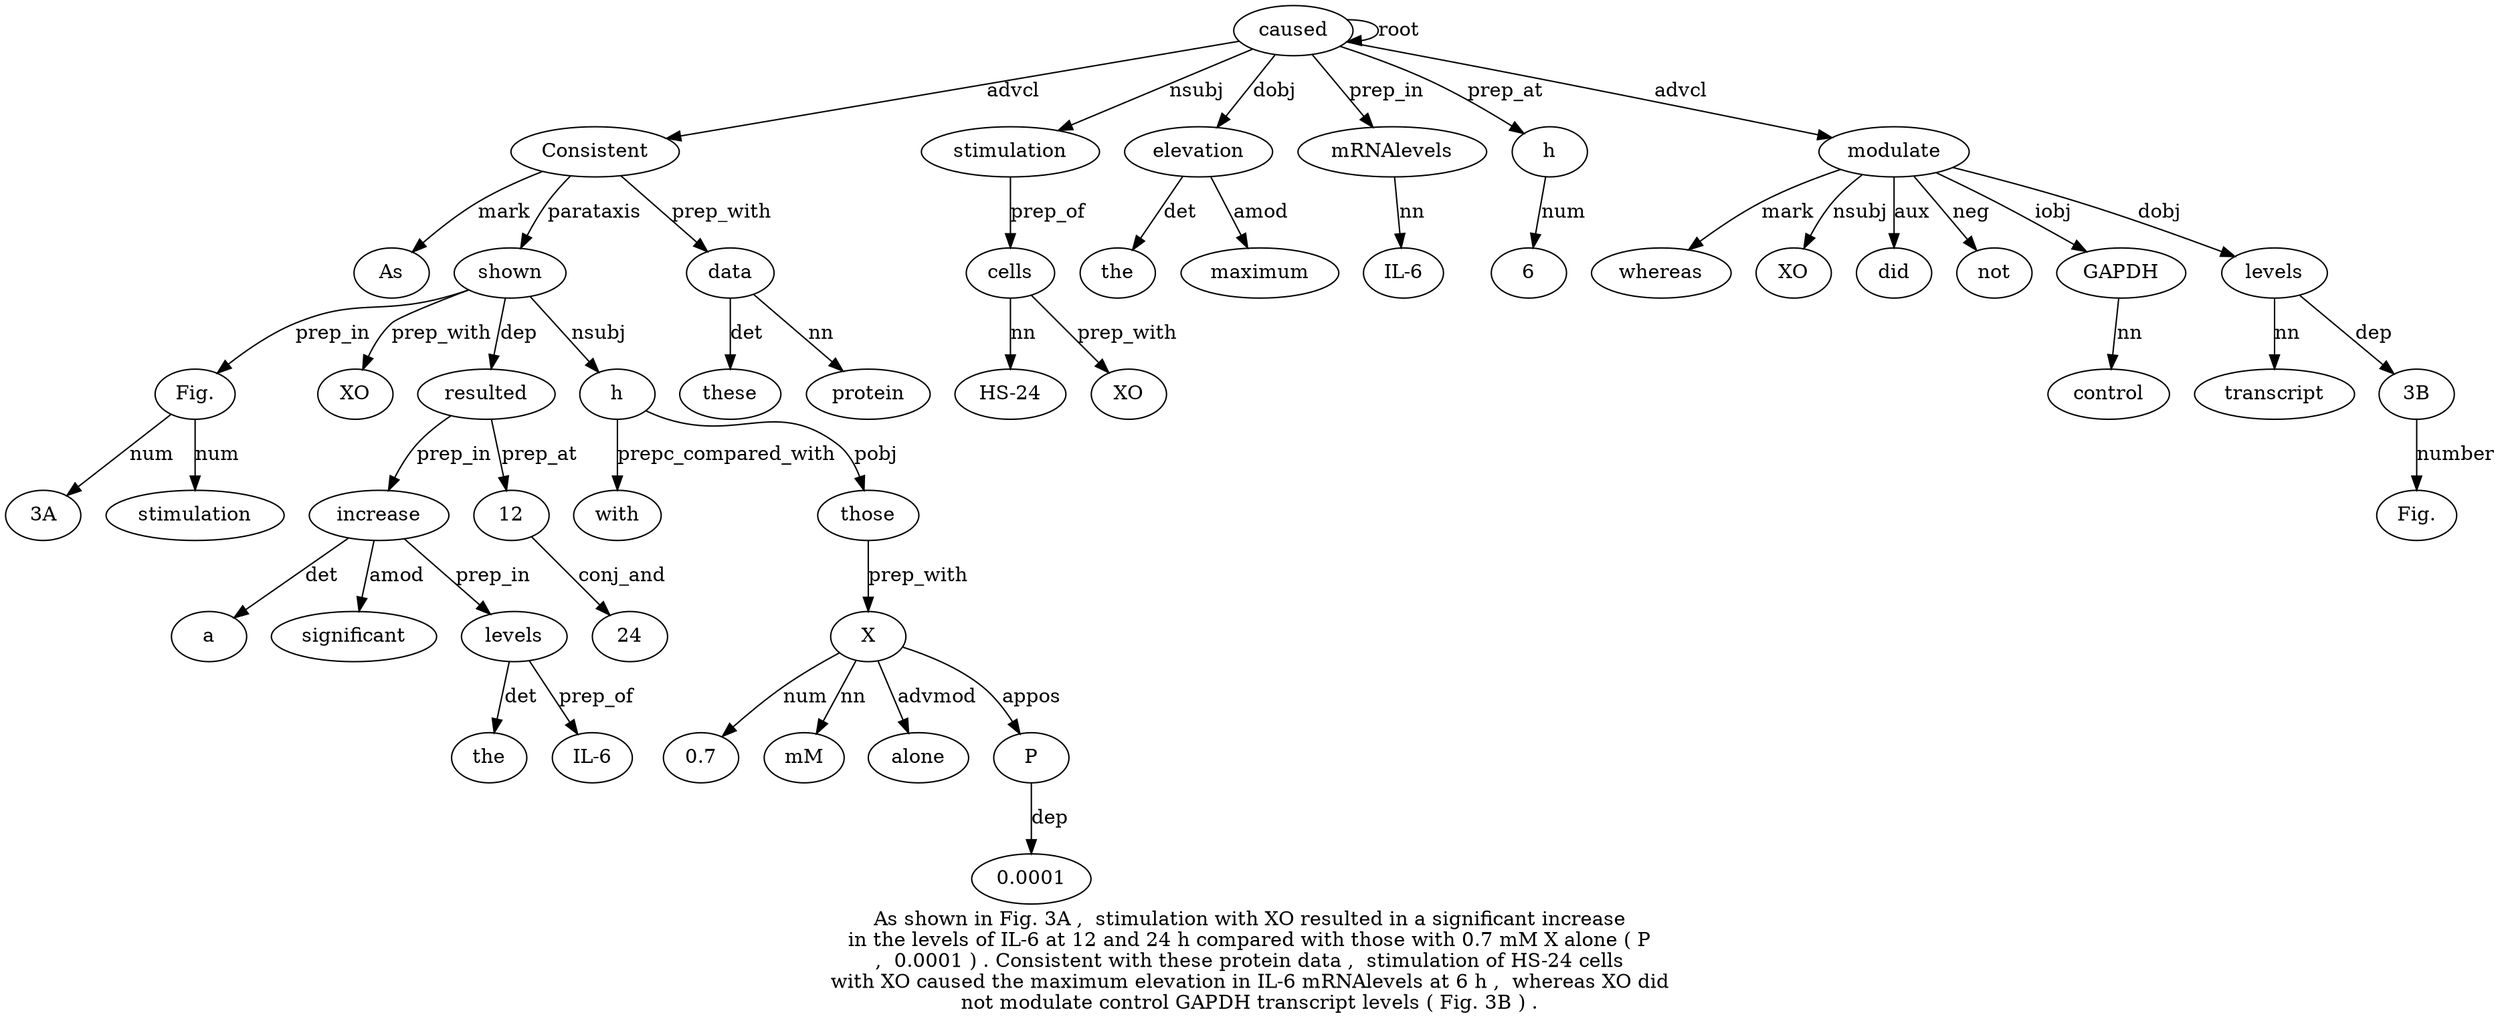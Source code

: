 digraph "As shown in Fig. 3A ,  stimulation with XO resulted in a significant increase in the levels of IL-6 at 12 and 24 h compared with those with 0.7 mM X alone ( P ,  0.0001 ) . Consistent with these protein data ,  stimulation of HS-24 cells with XO caused the maximum elevation in IL-6 mRNAlevels at 6 h ,  whereas XO did not modulate control GAPDH transcript levels ( Fig. 3B ) ." {
label="As shown in Fig. 3A ,  stimulation with XO resulted in a significant increase
in the levels of IL-6 at 12 and 24 h compared with those with 0.7 mM X alone ( P
,  0.0001 ) . Consistent with these protein data ,  stimulation of HS-24 cells
with XO caused the maximum elevation in IL-6 mRNAlevels at 6 h ,  whereas XO did
not modulate control GAPDH transcript levels ( Fig. 3B ) .";
Consistent39 [style=filled, fillcolor=white, label=Consistent];
As1 [style=filled, fillcolor=white, label=As];
Consistent39 -> As1  [label=mark];
shown2 [style=filled, fillcolor=white, label=shown];
Consistent39 -> shown2  [label=parataxis];
"Fig.4" [style=filled, fillcolor=white, label="Fig."];
shown2 -> "Fig.4"  [label=prep_in];
"3A5" [style=filled, fillcolor=white, label="3A"];
"Fig.4" -> "3A5"  [label=num];
stimulation7 [style=filled, fillcolor=white, label=stimulation];
"Fig.4" -> stimulation7  [label=num];
XO9 [style=filled, fillcolor=white, label=XO];
shown2 -> XO9  [label=prep_with];
resulted10 [style=filled, fillcolor=white, label=resulted];
shown2 -> resulted10  [label=dep];
increase14 [style=filled, fillcolor=white, label=increase];
a12 [style=filled, fillcolor=white, label=a];
increase14 -> a12  [label=det];
significant13 [style=filled, fillcolor=white, label=significant];
increase14 -> significant13  [label=amod];
resulted10 -> increase14  [label=prep_in];
levels17 [style=filled, fillcolor=white, label=levels];
the16 [style=filled, fillcolor=white, label=the];
levels17 -> the16  [label=det];
increase14 -> levels17  [label=prep_in];
"IL-619" [style=filled, fillcolor=white, label="IL-6"];
levels17 -> "IL-619"  [label=prep_of];
12 [style=filled, fillcolor=white, label=12];
resulted10 -> 12  [label=prep_at];
2423 [style=filled, fillcolor=white, label=24];
12 -> 2423  [label=conj_and];
h24 [style=filled, fillcolor=white, label=h];
shown2 -> h24  [label=nsubj];
with26 [style=filled, fillcolor=white, label=with];
h24 -> with26  [label=prepc_compared_with];
those27 [style=filled, fillcolor=white, label=those];
h24 -> those27  [label=pobj];
X31 [style=filled, fillcolor=white, label=X];
"0.729" [style=filled, fillcolor=white, label="0.7"];
X31 -> "0.729"  [label=num];
mM30 [style=filled, fillcolor=white, label=mM];
X31 -> mM30  [label=nn];
those27 -> X31  [label=prep_with];
alone32 [style=filled, fillcolor=white, label=alone];
X31 -> alone32  [label=advmod];
P34 [style=filled, fillcolor=white, label=P];
X31 -> P34  [label=appos];
"0.000136" [style=filled, fillcolor=white, label="0.0001"];
P34 -> "0.000136"  [label=dep];
caused51 [style=filled, fillcolor=white, label=caused];
caused51 -> Consistent39  [label=advcl];
data43 [style=filled, fillcolor=white, label=data];
these41 [style=filled, fillcolor=white, label=these];
data43 -> these41  [label=det];
protein42 [style=filled, fillcolor=white, label=protein];
data43 -> protein42  [label=nn];
Consistent39 -> data43  [label=prep_with];
stimulation45 [style=filled, fillcolor=white, label=stimulation];
caused51 -> stimulation45  [label=nsubj];
cells48 [style=filled, fillcolor=white, label=cells];
"HS-247" [style=filled, fillcolor=white, label="HS-24"];
cells48 -> "HS-247"  [label=nn];
stimulation45 -> cells48  [label=prep_of];
XO50 [style=filled, fillcolor=white, label=XO];
cells48 -> XO50  [label=prep_with];
caused51 -> caused51  [label=root];
elevation54 [style=filled, fillcolor=white, label=elevation];
the52 [style=filled, fillcolor=white, label=the];
elevation54 -> the52  [label=det];
maximum53 [style=filled, fillcolor=white, label=maximum];
elevation54 -> maximum53  [label=amod];
caused51 -> elevation54  [label=dobj];
mRNAlevels57 [style=filled, fillcolor=white, label=mRNAlevels];
"IL-65" [style=filled, fillcolor=white, label="IL-6"];
mRNAlevels57 -> "IL-65"  [label=nn];
caused51 -> mRNAlevels57  [label=prep_in];
h60 [style=filled, fillcolor=white, label=h];
659 [style=filled, fillcolor=white, label=6];
h60 -> 659  [label=num];
caused51 -> h60  [label=prep_at];
modulate66 [style=filled, fillcolor=white, label=modulate];
whereas62 [style=filled, fillcolor=white, label=whereas];
modulate66 -> whereas62  [label=mark];
XO63 [style=filled, fillcolor=white, label=XO];
modulate66 -> XO63  [label=nsubj];
did64 [style=filled, fillcolor=white, label=did];
modulate66 -> did64  [label=aux];
not65 [style=filled, fillcolor=white, label=not];
modulate66 -> not65  [label=neg];
caused51 -> modulate66  [label=advcl];
GAPDH68 [style=filled, fillcolor=white, label=GAPDH];
control67 [style=filled, fillcolor=white, label=control];
GAPDH68 -> control67  [label=nn];
modulate66 -> GAPDH68  [label=iobj];
levels70 [style=filled, fillcolor=white, label=levels];
transcript69 [style=filled, fillcolor=white, label=transcript];
levels70 -> transcript69  [label=nn];
modulate66 -> levels70  [label=dobj];
"3B7" [style=filled, fillcolor=white, label="3B"];
"Fig.72" [style=filled, fillcolor=white, label="Fig."];
"3B7" -> "Fig.72"  [label=number];
levels70 -> "3B7"  [label=dep];
}
